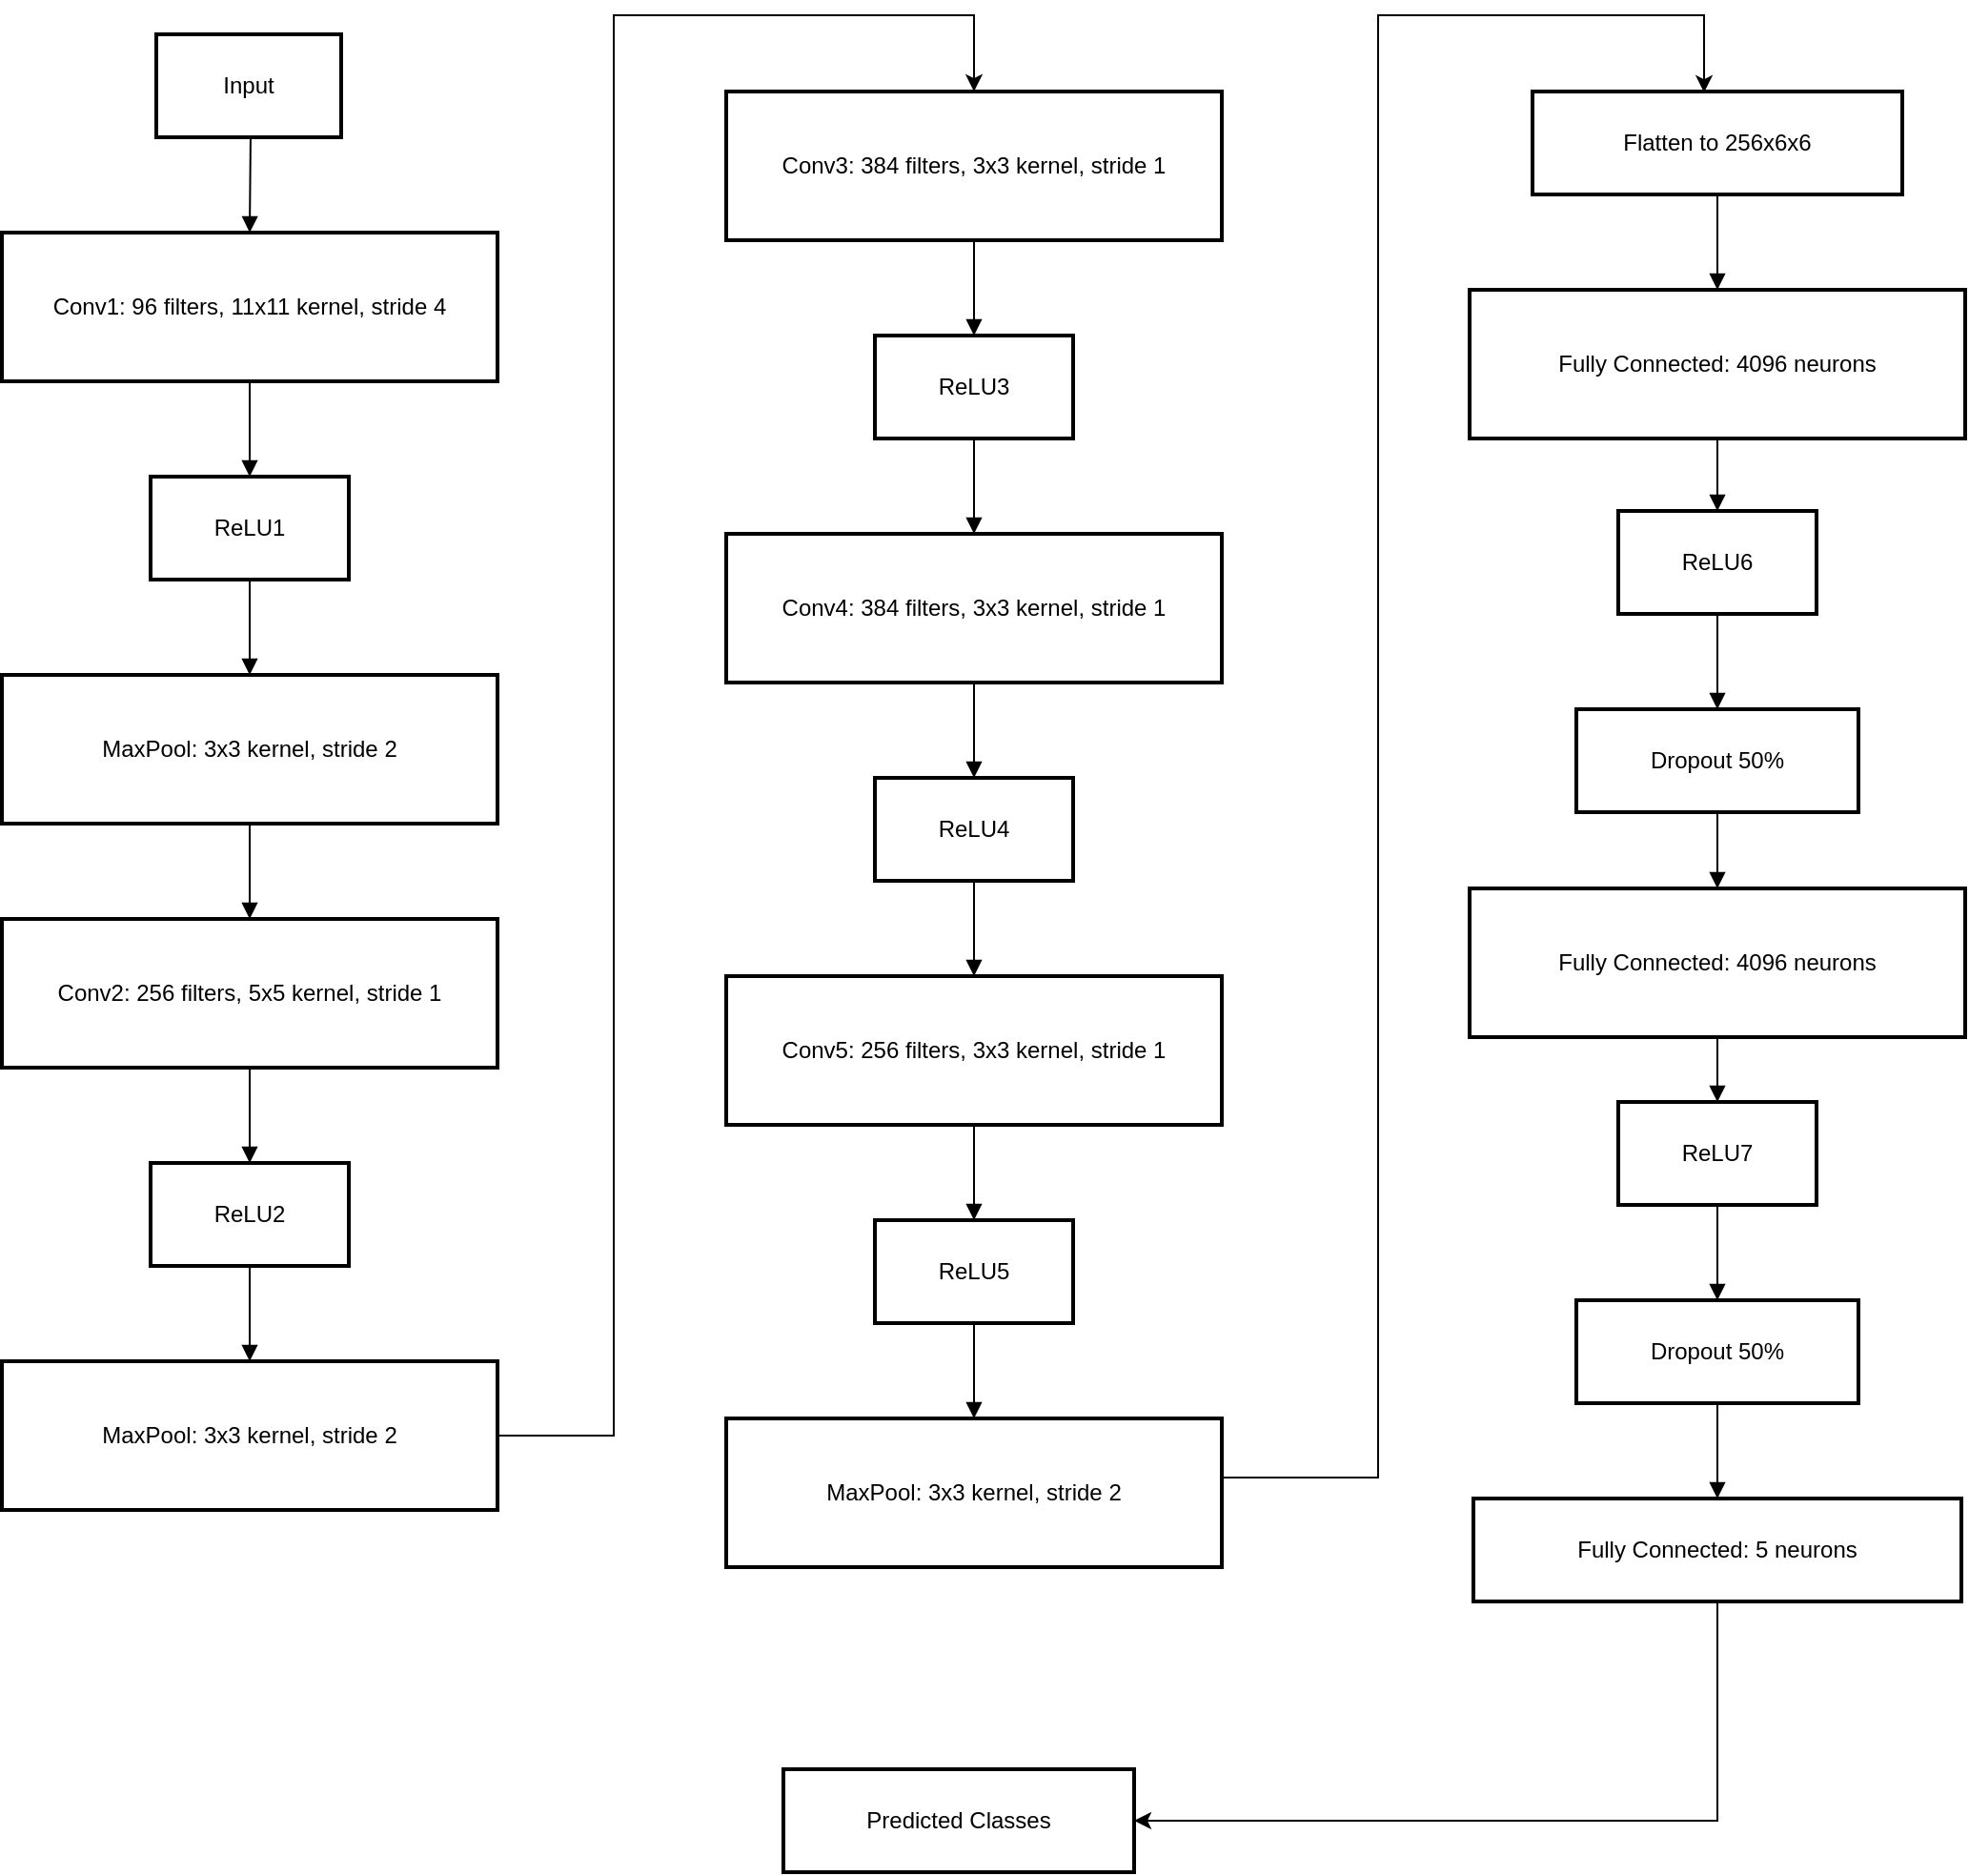 <mxfile version="26.0.7">
  <diagram name="Page-1" id="ByJZxBOlNyC0OdD5p4Tj">
    <mxGraphModel dx="1436" dy="853" grid="1" gridSize="10" guides="1" tooltips="1" connect="1" arrows="1" fold="1" page="1" pageScale="1" pageWidth="827" pageHeight="1169" math="0" shadow="0">
      <root>
        <mxCell id="0" />
        <mxCell id="1" parent="0" />
        <mxCell id="IiUSKzIdQlNWroGmvePA-1" value="Input" style="whiteSpace=wrap;strokeWidth=2;" vertex="1" parent="1">
          <mxGeometry x="101" y="20" width="97" height="54" as="geometry" />
        </mxCell>
        <mxCell id="IiUSKzIdQlNWroGmvePA-2" value="Conv1: 96 filters, 11x11 kernel, stride 4" style="whiteSpace=wrap;strokeWidth=2;" vertex="1" parent="1">
          <mxGeometry x="20" y="124" width="260" height="78" as="geometry" />
        </mxCell>
        <mxCell id="IiUSKzIdQlNWroGmvePA-3" value="ReLU1" style="whiteSpace=wrap;strokeWidth=2;" vertex="1" parent="1">
          <mxGeometry x="98" y="252" width="104" height="54" as="geometry" />
        </mxCell>
        <mxCell id="IiUSKzIdQlNWroGmvePA-4" value="MaxPool: 3x3 kernel, stride 2" style="whiteSpace=wrap;strokeWidth=2;" vertex="1" parent="1">
          <mxGeometry x="20" y="356" width="260" height="78" as="geometry" />
        </mxCell>
        <mxCell id="IiUSKzIdQlNWroGmvePA-5" value="Conv2: 256 filters, 5x5 kernel, stride 1" style="whiteSpace=wrap;strokeWidth=2;" vertex="1" parent="1">
          <mxGeometry x="20" y="484" width="260" height="78" as="geometry" />
        </mxCell>
        <mxCell id="IiUSKzIdQlNWroGmvePA-6" value="ReLU2" style="whiteSpace=wrap;strokeWidth=2;" vertex="1" parent="1">
          <mxGeometry x="98" y="612" width="104" height="54" as="geometry" />
        </mxCell>
        <mxCell id="IiUSKzIdQlNWroGmvePA-46" style="edgeStyle=orthogonalEdgeStyle;rounded=0;orthogonalLoop=1;jettySize=auto;html=1;entryX=0.5;entryY=0;entryDx=0;entryDy=0;" edge="1" parent="1" source="IiUSKzIdQlNWroGmvePA-7" target="IiUSKzIdQlNWroGmvePA-8">
          <mxGeometry relative="1" as="geometry">
            <mxPoint x="530" y="-90" as="targetPoint" />
            <Array as="points">
              <mxPoint x="341" y="755" />
              <mxPoint x="341" y="10" />
              <mxPoint x="530" y="10" />
            </Array>
          </mxGeometry>
        </mxCell>
        <mxCell id="IiUSKzIdQlNWroGmvePA-7" value="MaxPool: 3x3 kernel, stride 2" style="whiteSpace=wrap;strokeWidth=2;" vertex="1" parent="1">
          <mxGeometry x="20" y="716" width="260" height="78" as="geometry" />
        </mxCell>
        <mxCell id="IiUSKzIdQlNWroGmvePA-8" value="Conv3: 384 filters, 3x3 kernel, stride 1" style="whiteSpace=wrap;strokeWidth=2;" vertex="1" parent="1">
          <mxGeometry x="400" y="50" width="260" height="78" as="geometry" />
        </mxCell>
        <mxCell id="IiUSKzIdQlNWroGmvePA-9" value="ReLU3" style="whiteSpace=wrap;strokeWidth=2;" vertex="1" parent="1">
          <mxGeometry x="478" y="178" width="104" height="54" as="geometry" />
        </mxCell>
        <mxCell id="IiUSKzIdQlNWroGmvePA-10" value="Conv4: 384 filters, 3x3 kernel, stride 1" style="whiteSpace=wrap;strokeWidth=2;" vertex="1" parent="1">
          <mxGeometry x="400" y="282" width="260" height="78" as="geometry" />
        </mxCell>
        <mxCell id="IiUSKzIdQlNWroGmvePA-11" value="ReLU4" style="whiteSpace=wrap;strokeWidth=2;" vertex="1" parent="1">
          <mxGeometry x="478" y="410" width="104" height="54" as="geometry" />
        </mxCell>
        <mxCell id="IiUSKzIdQlNWroGmvePA-12" value="Conv5: 256 filters, 3x3 kernel, stride 1" style="whiteSpace=wrap;strokeWidth=2;" vertex="1" parent="1">
          <mxGeometry x="400" y="514" width="260" height="78" as="geometry" />
        </mxCell>
        <mxCell id="IiUSKzIdQlNWroGmvePA-13" value="ReLU5" style="whiteSpace=wrap;strokeWidth=2;" vertex="1" parent="1">
          <mxGeometry x="478" y="642" width="104" height="54" as="geometry" />
        </mxCell>
        <mxCell id="IiUSKzIdQlNWroGmvePA-48" style="edgeStyle=orthogonalEdgeStyle;rounded=0;orthogonalLoop=1;jettySize=auto;html=1;entryX=0.464;entryY=0.01;entryDx=0;entryDy=0;entryPerimeter=0;" edge="1" parent="1" target="IiUSKzIdQlNWroGmvePA-15">
          <mxGeometry relative="1" as="geometry">
            <mxPoint x="730" y="20" as="targetPoint" />
            <mxPoint x="660" y="776" as="sourcePoint" />
            <Array as="points">
              <mxPoint x="742" y="777" />
              <mxPoint x="742" y="10" />
              <mxPoint x="913" y="10" />
            </Array>
          </mxGeometry>
        </mxCell>
        <mxCell id="IiUSKzIdQlNWroGmvePA-14" value="MaxPool: 3x3 kernel, stride 2" style="whiteSpace=wrap;strokeWidth=2;" vertex="1" parent="1">
          <mxGeometry x="400" y="746" width="260" height="78" as="geometry" />
        </mxCell>
        <mxCell id="IiUSKzIdQlNWroGmvePA-15" value="Flatten to 256x6x6" style="whiteSpace=wrap;strokeWidth=2;" vertex="1" parent="1">
          <mxGeometry x="823" y="50" width="194" height="54" as="geometry" />
        </mxCell>
        <mxCell id="IiUSKzIdQlNWroGmvePA-16" value="Fully Connected: 4096 neurons" style="whiteSpace=wrap;strokeWidth=2;" vertex="1" parent="1">
          <mxGeometry x="790" y="154" width="260" height="78" as="geometry" />
        </mxCell>
        <mxCell id="IiUSKzIdQlNWroGmvePA-17" value="ReLU6" style="whiteSpace=wrap;strokeWidth=2;" vertex="1" parent="1">
          <mxGeometry x="868" y="270" width="104" height="54" as="geometry" />
        </mxCell>
        <mxCell id="IiUSKzIdQlNWroGmvePA-18" value="Dropout 50%" style="whiteSpace=wrap;strokeWidth=2;" vertex="1" parent="1">
          <mxGeometry x="846" y="374" width="148" height="54" as="geometry" />
        </mxCell>
        <mxCell id="IiUSKzIdQlNWroGmvePA-19" value="Fully Connected: 4096 neurons" style="whiteSpace=wrap;strokeWidth=2;" vertex="1" parent="1">
          <mxGeometry x="790" y="468" width="260" height="78" as="geometry" />
        </mxCell>
        <mxCell id="IiUSKzIdQlNWroGmvePA-20" value="ReLU7" style="whiteSpace=wrap;strokeWidth=2;" vertex="1" parent="1">
          <mxGeometry x="868" y="580" width="104" height="54" as="geometry" />
        </mxCell>
        <mxCell id="IiUSKzIdQlNWroGmvePA-21" value="Dropout 50%" style="whiteSpace=wrap;strokeWidth=2;" vertex="1" parent="1">
          <mxGeometry x="846" y="684" width="148" height="54" as="geometry" />
        </mxCell>
        <mxCell id="IiUSKzIdQlNWroGmvePA-51" style="edgeStyle=orthogonalEdgeStyle;rounded=0;orthogonalLoop=1;jettySize=auto;html=1;entryX=1;entryY=0.5;entryDx=0;entryDy=0;exitX=0.5;exitY=1;exitDx=0;exitDy=0;" edge="1" parent="1" source="IiUSKzIdQlNWroGmvePA-22" target="IiUSKzIdQlNWroGmvePA-23">
          <mxGeometry relative="1" as="geometry" />
        </mxCell>
        <mxCell id="IiUSKzIdQlNWroGmvePA-22" value="Fully Connected: 5 neurons" style="whiteSpace=wrap;strokeWidth=2;" vertex="1" parent="1">
          <mxGeometry x="792" y="788" width="256" height="54" as="geometry" />
        </mxCell>
        <mxCell id="IiUSKzIdQlNWroGmvePA-23" value="Predicted Classes" style="whiteSpace=wrap;strokeWidth=2;" vertex="1" parent="1">
          <mxGeometry x="430" y="930" width="184" height="54" as="geometry" />
        </mxCell>
        <mxCell id="IiUSKzIdQlNWroGmvePA-24" value="" style="curved=1;startArrow=none;endArrow=block;exitX=0.51;exitY=1;entryX=0.5;entryY=0;rounded=0;" edge="1" parent="1" source="IiUSKzIdQlNWroGmvePA-1" target="IiUSKzIdQlNWroGmvePA-2">
          <mxGeometry relative="1" as="geometry">
            <Array as="points" />
          </mxGeometry>
        </mxCell>
        <mxCell id="IiUSKzIdQlNWroGmvePA-25" value="" style="curved=1;startArrow=none;endArrow=block;exitX=0.5;exitY=1;entryX=0.5;entryY=0;rounded=0;" edge="1" parent="1" source="IiUSKzIdQlNWroGmvePA-2" target="IiUSKzIdQlNWroGmvePA-3">
          <mxGeometry relative="1" as="geometry">
            <Array as="points" />
          </mxGeometry>
        </mxCell>
        <mxCell id="IiUSKzIdQlNWroGmvePA-26" value="" style="curved=1;startArrow=none;endArrow=block;exitX=0.5;exitY=1;entryX=0.5;entryY=0;rounded=0;" edge="1" parent="1" source="IiUSKzIdQlNWroGmvePA-3" target="IiUSKzIdQlNWroGmvePA-4">
          <mxGeometry relative="1" as="geometry">
            <Array as="points" />
          </mxGeometry>
        </mxCell>
        <mxCell id="IiUSKzIdQlNWroGmvePA-27" value="" style="curved=1;startArrow=none;endArrow=block;exitX=0.5;exitY=1;entryX=0.5;entryY=0;rounded=0;" edge="1" parent="1" source="IiUSKzIdQlNWroGmvePA-4" target="IiUSKzIdQlNWroGmvePA-5">
          <mxGeometry relative="1" as="geometry">
            <Array as="points" />
          </mxGeometry>
        </mxCell>
        <mxCell id="IiUSKzIdQlNWroGmvePA-28" value="" style="curved=1;startArrow=none;endArrow=block;exitX=0.5;exitY=1;entryX=0.5;entryY=0;rounded=0;" edge="1" parent="1" source="IiUSKzIdQlNWroGmvePA-5" target="IiUSKzIdQlNWroGmvePA-6">
          <mxGeometry relative="1" as="geometry">
            <Array as="points" />
          </mxGeometry>
        </mxCell>
        <mxCell id="IiUSKzIdQlNWroGmvePA-29" value="" style="curved=1;startArrow=none;endArrow=block;exitX=0.5;exitY=1;entryX=0.5;entryY=0;rounded=0;" edge="1" parent="1" source="IiUSKzIdQlNWroGmvePA-6" target="IiUSKzIdQlNWroGmvePA-7">
          <mxGeometry relative="1" as="geometry">
            <Array as="points" />
          </mxGeometry>
        </mxCell>
        <mxCell id="IiUSKzIdQlNWroGmvePA-31" value="" style="curved=1;startArrow=none;endArrow=block;exitX=0.5;exitY=1;entryX=0.5;entryY=0;rounded=0;" edge="1" parent="1" source="IiUSKzIdQlNWroGmvePA-8" target="IiUSKzIdQlNWroGmvePA-9">
          <mxGeometry relative="1" as="geometry">
            <Array as="points" />
          </mxGeometry>
        </mxCell>
        <mxCell id="IiUSKzIdQlNWroGmvePA-32" value="" style="curved=1;startArrow=none;endArrow=block;exitX=0.5;exitY=1;entryX=0.5;entryY=0;rounded=0;" edge="1" parent="1" source="IiUSKzIdQlNWroGmvePA-9" target="IiUSKzIdQlNWroGmvePA-10">
          <mxGeometry relative="1" as="geometry">
            <Array as="points" />
          </mxGeometry>
        </mxCell>
        <mxCell id="IiUSKzIdQlNWroGmvePA-33" value="" style="curved=1;startArrow=none;endArrow=block;exitX=0.5;exitY=1;entryX=0.5;entryY=0;rounded=0;" edge="1" parent="1" source="IiUSKzIdQlNWroGmvePA-10" target="IiUSKzIdQlNWroGmvePA-11">
          <mxGeometry relative="1" as="geometry">
            <Array as="points" />
          </mxGeometry>
        </mxCell>
        <mxCell id="IiUSKzIdQlNWroGmvePA-34" value="" style="curved=1;startArrow=none;endArrow=block;exitX=0.5;exitY=1;entryX=0.5;entryY=0;rounded=0;" edge="1" parent="1" source="IiUSKzIdQlNWroGmvePA-11" target="IiUSKzIdQlNWroGmvePA-12">
          <mxGeometry relative="1" as="geometry">
            <Array as="points" />
          </mxGeometry>
        </mxCell>
        <mxCell id="IiUSKzIdQlNWroGmvePA-35" value="" style="curved=1;startArrow=none;endArrow=block;exitX=0.5;exitY=1;entryX=0.5;entryY=0;rounded=0;" edge="1" parent="1" source="IiUSKzIdQlNWroGmvePA-12" target="IiUSKzIdQlNWroGmvePA-13">
          <mxGeometry relative="1" as="geometry">
            <Array as="points" />
          </mxGeometry>
        </mxCell>
        <mxCell id="IiUSKzIdQlNWroGmvePA-36" value="" style="curved=1;startArrow=none;endArrow=block;exitX=0.5;exitY=1;entryX=0.5;entryY=0;rounded=0;" edge="1" parent="1" source="IiUSKzIdQlNWroGmvePA-13" target="IiUSKzIdQlNWroGmvePA-14">
          <mxGeometry relative="1" as="geometry">
            <Array as="points" />
          </mxGeometry>
        </mxCell>
        <mxCell id="IiUSKzIdQlNWroGmvePA-38" value="" style="curved=1;startArrow=none;endArrow=block;exitX=0.5;exitY=1;entryX=0.5;entryY=0;rounded=0;" edge="1" parent="1" source="IiUSKzIdQlNWroGmvePA-15" target="IiUSKzIdQlNWroGmvePA-16">
          <mxGeometry relative="1" as="geometry">
            <Array as="points" />
          </mxGeometry>
        </mxCell>
        <mxCell id="IiUSKzIdQlNWroGmvePA-39" value="" style="curved=1;startArrow=none;endArrow=block;exitX=0.5;exitY=1;entryX=0.5;entryY=0;rounded=0;" edge="1" parent="1" source="IiUSKzIdQlNWroGmvePA-16" target="IiUSKzIdQlNWroGmvePA-17">
          <mxGeometry relative="1" as="geometry">
            <Array as="points" />
          </mxGeometry>
        </mxCell>
        <mxCell id="IiUSKzIdQlNWroGmvePA-40" value="" style="curved=1;startArrow=none;endArrow=block;exitX=0.5;exitY=1;entryX=0.5;entryY=0;rounded=0;" edge="1" parent="1" source="IiUSKzIdQlNWroGmvePA-17" target="IiUSKzIdQlNWroGmvePA-18">
          <mxGeometry relative="1" as="geometry">
            <Array as="points" />
          </mxGeometry>
        </mxCell>
        <mxCell id="IiUSKzIdQlNWroGmvePA-41" value="" style="curved=1;startArrow=none;endArrow=block;exitX=0.5;exitY=1;entryX=0.5;entryY=0;rounded=0;" edge="1" parent="1" source="IiUSKzIdQlNWroGmvePA-18" target="IiUSKzIdQlNWroGmvePA-19">
          <mxGeometry relative="1" as="geometry">
            <Array as="points" />
          </mxGeometry>
        </mxCell>
        <mxCell id="IiUSKzIdQlNWroGmvePA-42" value="" style="curved=1;startArrow=none;endArrow=block;exitX=0.5;exitY=1;entryX=0.5;entryY=0;rounded=0;" edge="1" parent="1" source="IiUSKzIdQlNWroGmvePA-19" target="IiUSKzIdQlNWroGmvePA-20">
          <mxGeometry relative="1" as="geometry">
            <Array as="points" />
          </mxGeometry>
        </mxCell>
        <mxCell id="IiUSKzIdQlNWroGmvePA-43" value="" style="curved=1;startArrow=none;endArrow=block;exitX=0.5;exitY=1;entryX=0.5;entryY=0;rounded=0;" edge="1" parent="1" source="IiUSKzIdQlNWroGmvePA-20" target="IiUSKzIdQlNWroGmvePA-21">
          <mxGeometry relative="1" as="geometry">
            <Array as="points" />
          </mxGeometry>
        </mxCell>
        <mxCell id="IiUSKzIdQlNWroGmvePA-44" value="" style="curved=1;startArrow=none;endArrow=block;exitX=0.5;exitY=1;entryX=0.5;entryY=0;rounded=0;" edge="1" parent="1" source="IiUSKzIdQlNWroGmvePA-21" target="IiUSKzIdQlNWroGmvePA-22">
          <mxGeometry relative="1" as="geometry">
            <Array as="points" />
          </mxGeometry>
        </mxCell>
      </root>
    </mxGraphModel>
  </diagram>
</mxfile>
